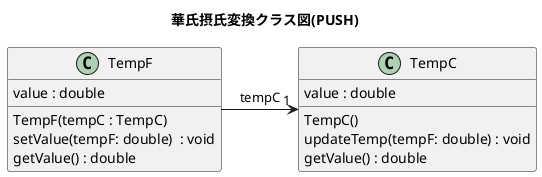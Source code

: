 @startuml
title 華氏摂氏変換クラス図(PUSH)
class TempF{
    value : double
    TempF(tempC : TempC)
    setValue(tempF: double)  : void
    getValue() : double
}
class TempC{
    value : double
    TempC()
    updateTemp(tempF: double) : void
    getValue() : double
}
TempF ->"1" TempC : tempC

@enduml